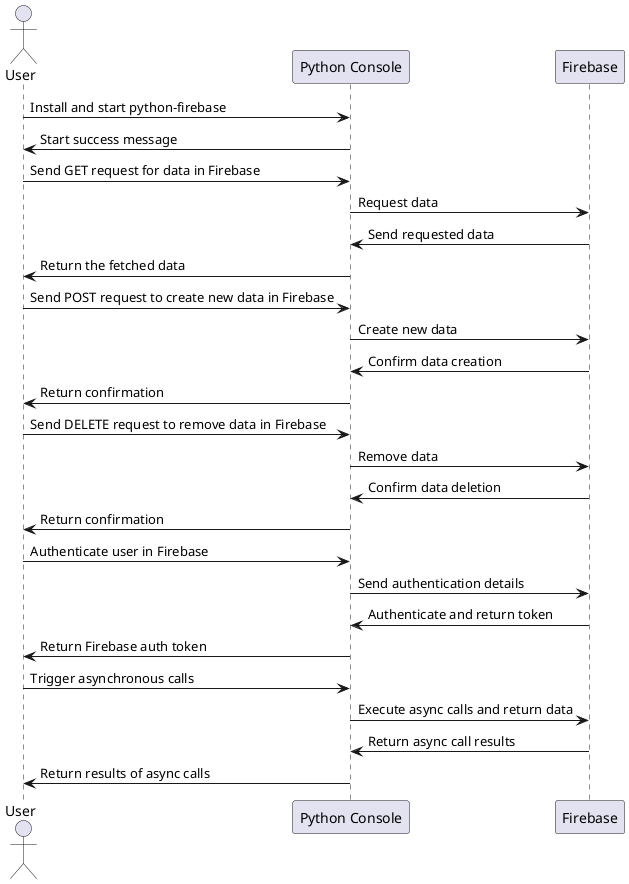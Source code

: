 @startuml

actor User
participant "Python Console" as PC
participant "Firebase" as FB

User -> PC: Install and start python-firebase
PC -> User: Start success message

User -> PC: Send GET request for data in Firebase
PC -> FB: Request data
FB -> PC: Send requested data
PC -> User: Return the fetched data

User -> PC: Send POST request to create new data in Firebase
PC -> FB: Create new data
FB -> PC: Confirm data creation
PC -> User: Return confirmation 

User -> PC: Send DELETE request to remove data in Firebase
PC -> FB: Remove data
FB -> PC: Confirm data deletion
PC -> User: Return confirmation

User -> PC: Authenticate user in Firebase
PC -> FB: Send authentication details
FB -> PC: Authenticate and return token
PC -> User: Return Firebase auth token

User -> PC: Trigger asynchronous calls
PC -> FB: Execute async calls and return data
FB -> PC: Return async call results
PC -> User: Return results of async calls

@enduml
